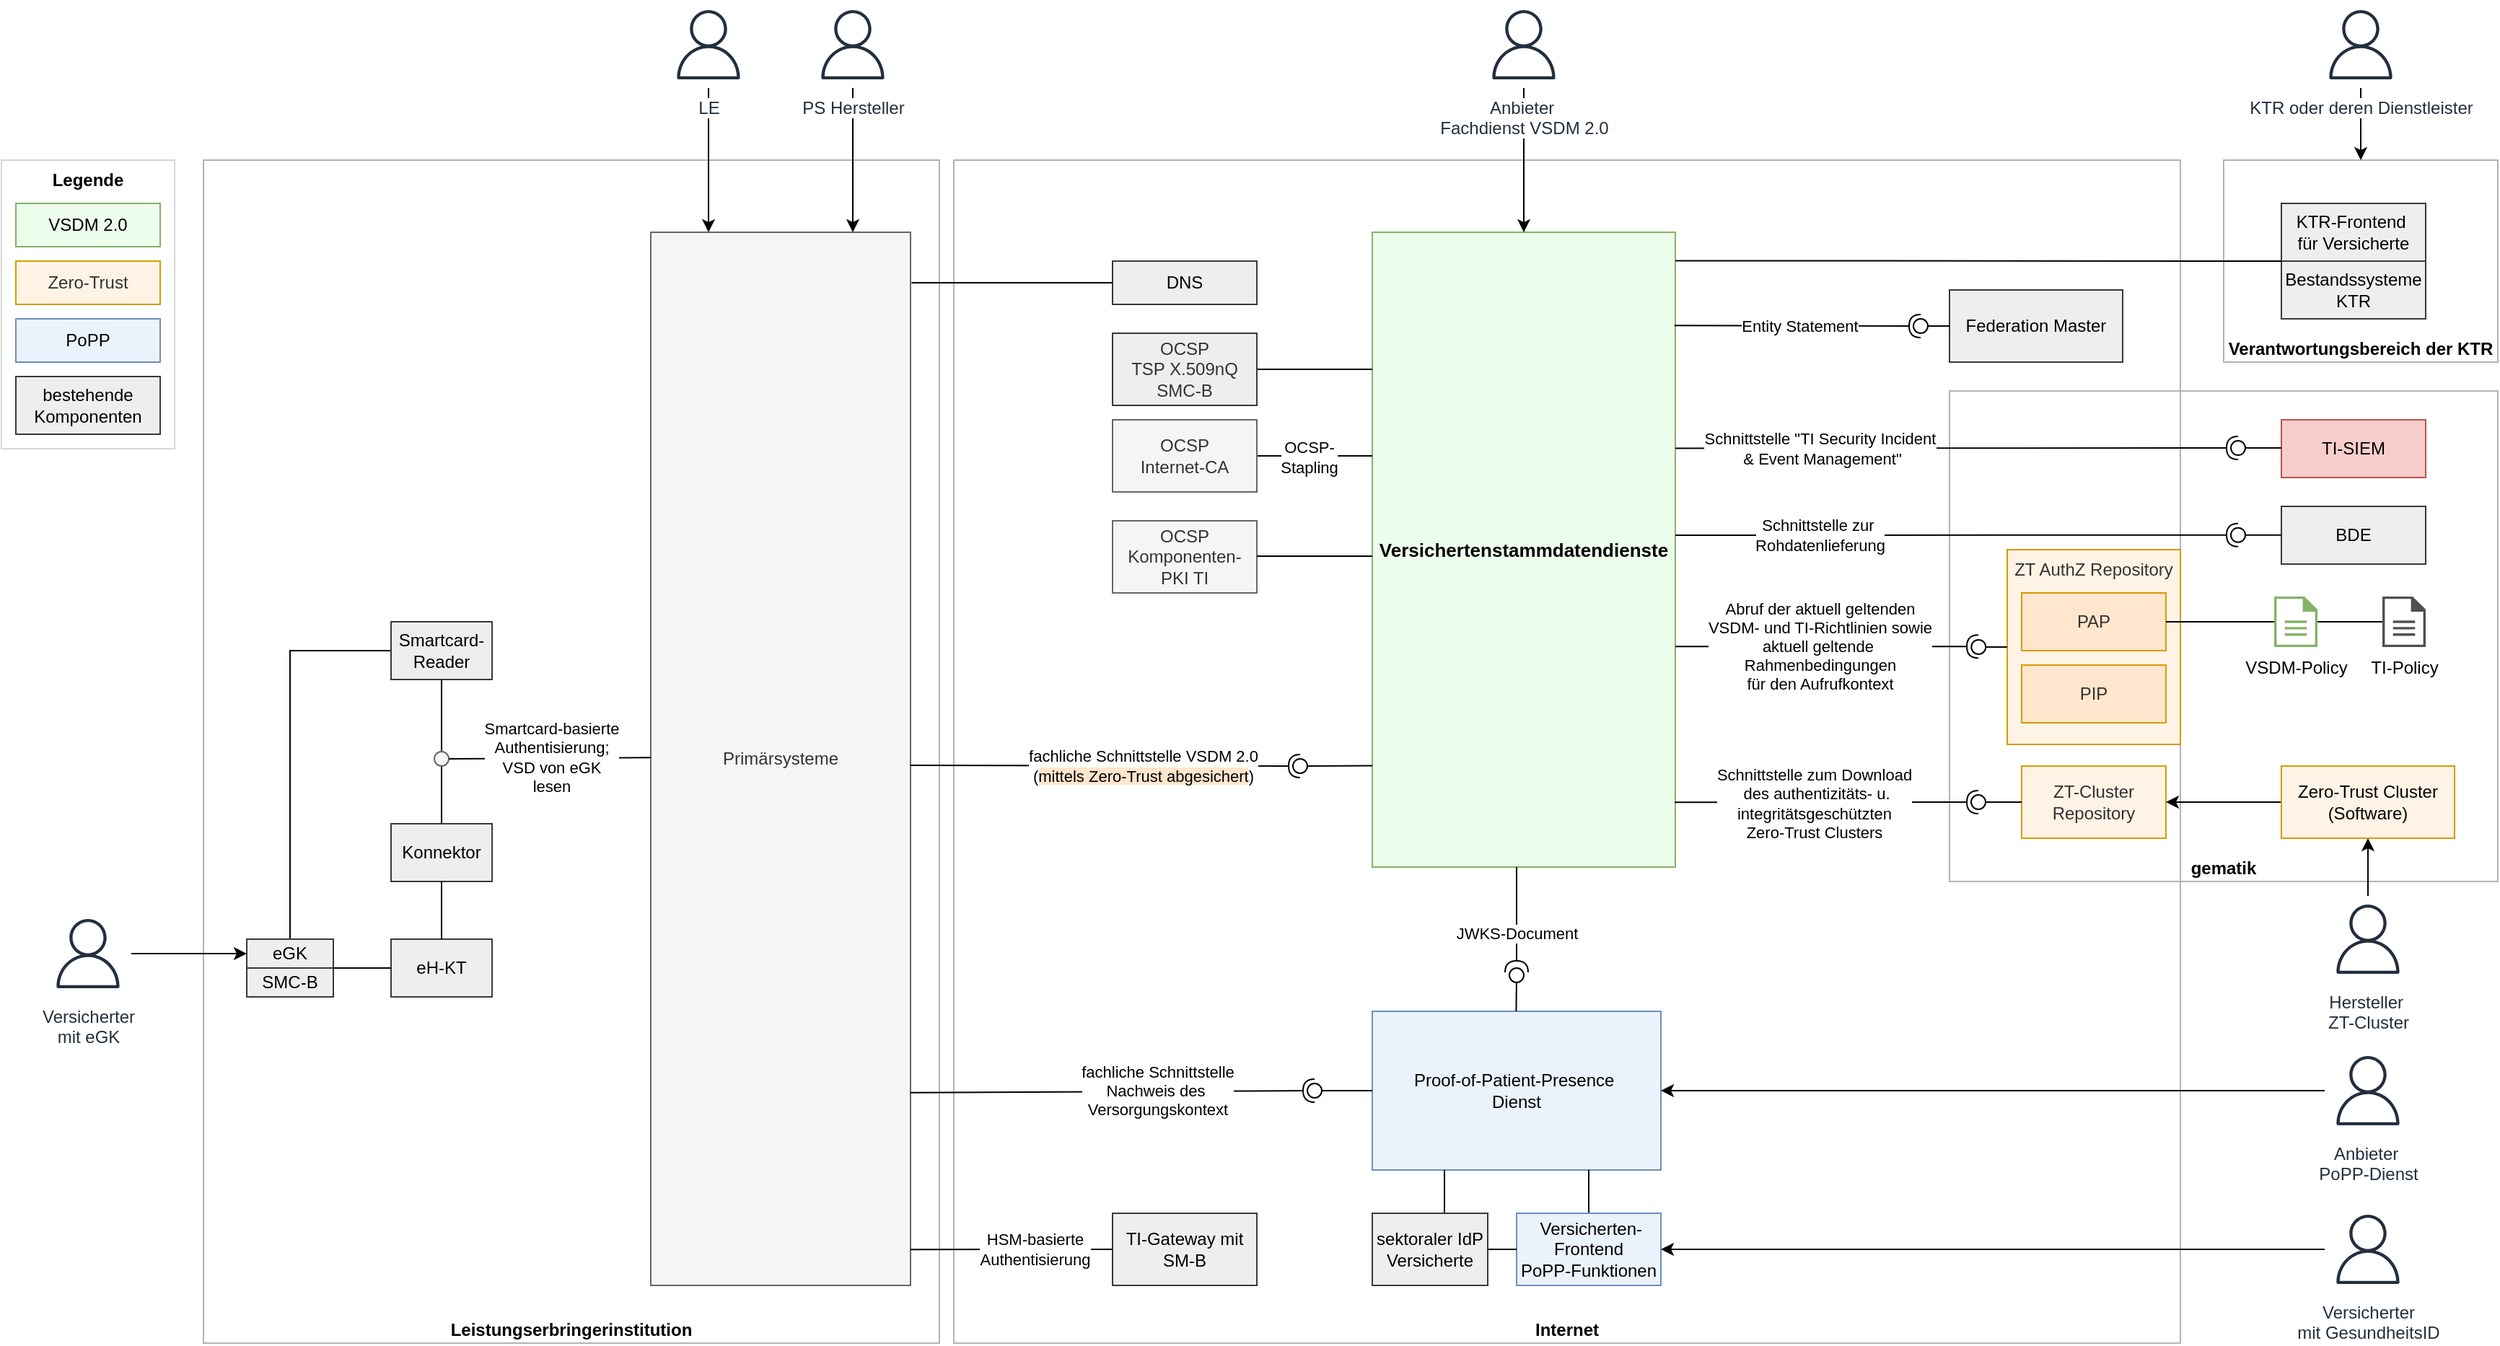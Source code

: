 <?xml version="1.0" encoding="UTF-8"?>
<mxfile version="24.6.4" type="atlas">
  <diagram id="Ito_MyNbZtN8Uy-qMeaC" name="Seite-1">
    <mxGraphModel dx="1962" dy="504" grid="1" gridSize="10" guides="1" tooltips="1" connect="1" arrows="1" fold="1" page="0" pageScale="1" pageWidth="827" pageHeight="1169" math="0" shadow="0">
      <root>
        <mxCell id="0" />
        <mxCell id="1" parent="0" />
        <mxCell id="FyHCh8bEskAlY5_nFXaD-1" value="&lt;b&gt;Internet&lt;/b&gt;" style="rounded=0;whiteSpace=wrap;html=1;fillColor=none;verticalAlign=bottom;strokeColor=#B3B3B3;" parent="1" vertex="1">
          <mxGeometry x="320" y="580" width="850" height="820" as="geometry" />
        </mxCell>
        <mxCell id="7r3_GzcPA1Ff1srK4CZt-50" value="&lt;b&gt;gematik&lt;/b&gt;" style="rounded=0;whiteSpace=wrap;html=1;fillColor=none;verticalAlign=bottom;strokeColor=#B3B3B3;align=center;" parent="1" vertex="1">
          <mxGeometry x="1010" y="740" width="380" height="340" as="geometry" />
        </mxCell>
        <mxCell id="7r3_GzcPA1Ff1srK4CZt-43" value="&lt;b&gt;Leistungserbringerinstitution&lt;/b&gt;" style="rounded=0;whiteSpace=wrap;html=1;fillColor=none;verticalAlign=bottom;strokeColor=#B3B3B3;" parent="1" vertex="1">
          <mxGeometry x="-200" y="580" width="510" height="820" as="geometry" />
        </mxCell>
        <mxCell id="4OYm2e_6WiD1Fyj-02Lt-1" value="&lt;b&gt;Verantwortungsbereich der KTR&lt;/b&gt;" style="rounded=0;whiteSpace=wrap;html=1;fillColor=none;verticalAlign=bottom;strokeColor=#B3B3B3;" parent="1" vertex="1">
          <mxGeometry x="1200" y="580" width="190" height="140" as="geometry" />
        </mxCell>
        <mxCell id="DJ1CTEhH9MOjnAV6Be49-39" value="Primärsysteme" style="rounded=0;whiteSpace=wrap;html=1;fillColor=#f5f5f5;strokeColor=#666666;verticalAlign=middle;fontColor=#333333;" parent="1" vertex="1">
          <mxGeometry x="110" y="630" width="180" height="730" as="geometry" />
        </mxCell>
        <mxCell id="DJ1CTEhH9MOjnAV6Be49-136" value="&lt;b style=&quot;font-size: 13px;&quot;&gt;Versichertenstammdatendienste&lt;/b&gt;" style="rounded=0;whiteSpace=wrap;html=1;fillColor=#EDFDEC;verticalAlign=middle;strokeColor=#82B366;strokeWidth=1;fontSize=13;" parent="1" vertex="1">
          <mxGeometry x="610" y="630" width="210" height="440" as="geometry" />
        </mxCell>
        <mxCell id="DJ1CTEhH9MOjnAV6Be49-88" value="" style="ellipse;whiteSpace=wrap;html=1;align=center;aspect=fixed;fillColor=none;strokeColor=none;resizable=0;perimeter=centerPerimeter;rotatable=0;allowArrows=0;points=[];outlineConnect=1;" parent="1" vertex="1">
          <mxGeometry x="135" y="910" width="10" height="10" as="geometry" />
        </mxCell>
        <mxCell id="DJ1CTEhH9MOjnAV6Be49-121" value="&lt;div&gt;Konnektor&lt;/div&gt;" style="rounded=0;whiteSpace=wrap;html=1;fillColor=#eeeeee;strokeColor=#36393d;" parent="1" vertex="1">
          <mxGeometry x="-70" y="1040" width="70" height="40" as="geometry" />
        </mxCell>
        <mxCell id="eo8h5L6wb77sOftwjsDa-3" value="" style="edgeStyle=orthogonalEdgeStyle;rounded=0;orthogonalLoop=1;jettySize=auto;html=1;entryX=0;entryY=0.5;entryDx=0;entryDy=0;endArrow=none;endFill=0;exitX=0.5;exitY=0;exitDx=0;exitDy=0;" parent="1" source="DJ1CTEhH9MOjnAV6Be49-124" target="eo8h5L6wb77sOftwjsDa-1" edge="1">
          <mxGeometry relative="1" as="geometry">
            <mxPoint x="-190.0" y="960" as="targetPoint" />
            <Array as="points">
              <mxPoint x="-140" y="920" />
            </Array>
            <mxPoint x="-360" y="1030" as="sourcePoint" />
          </mxGeometry>
        </mxCell>
        <mxCell id="DJ1CTEhH9MOjnAV6Be49-124" value="&lt;div&gt;eGK&lt;/div&gt;" style="rounded=0;whiteSpace=wrap;html=1;fillColor=#eeeeee;strokeColor=#36393d;" parent="1" vertex="1">
          <mxGeometry x="-170" y="1120" width="60" height="20" as="geometry" />
        </mxCell>
        <mxCell id="DJ1CTEhH9MOjnAV6Be49-125" value="&lt;div&gt;SMC-B&lt;/div&gt;" style="rounded=0;whiteSpace=wrap;html=1;fillColor=#eeeeee;strokeColor=#36393d;" parent="1" vertex="1">
          <mxGeometry x="-170" y="1140" width="60" height="20" as="geometry" />
        </mxCell>
        <mxCell id="DJ1CTEhH9MOjnAV6Be49-128" value="" style="edgeStyle=orthogonalEdgeStyle;rounded=0;orthogonalLoop=1;jettySize=auto;html=1;endArrow=none;endFill=0;exitX=0.5;exitY=0;exitDx=0;exitDy=0;entryX=0.5;entryY=1;entryDx=0;entryDy=0;" parent="1" source="DJ1CTEhH9MOjnAV6Be49-121" target="apQYNu_TYjRLpaY6OhPT-10" edge="1">
          <mxGeometry relative="1" as="geometry">
            <mxPoint x="90" y="1090" as="sourcePoint" />
            <mxPoint x="35" y="970" as="targetPoint" />
            <Array as="points">
              <mxPoint x="-35" y="1020" />
              <mxPoint x="-35" y="1020" />
            </Array>
          </mxGeometry>
        </mxCell>
        <mxCell id="DJ1CTEhH9MOjnAV6Be49-129" value="&lt;div&gt;TI-Gateway mit SM-B&lt;/div&gt;" style="rounded=0;whiteSpace=wrap;html=1;fillColor=#eeeeee;strokeColor=#36393d;" parent="1" vertex="1">
          <mxGeometry x="430" y="1310" width="100" height="50" as="geometry" />
        </mxCell>
        <mxCell id="DJ1CTEhH9MOjnAV6Be49-150" value="&lt;div&gt;KTR-Frontend&amp;nbsp;&lt;/div&gt;&lt;div&gt;für Versicherte&lt;/div&gt;" style="rounded=0;whiteSpace=wrap;html=1;fillColor=#eeeeee;strokeColor=#36393d;" parent="1" vertex="1">
          <mxGeometry x="1240" y="610" width="100" height="40" as="geometry" />
        </mxCell>
        <mxCell id="5G5OT7JSmFy8RFtV0Rsk-2" value="eH-KT" style="rounded=0;whiteSpace=wrap;html=1;fillColor=#eeeeee;strokeColor=#36393d;" parent="1" vertex="1">
          <mxGeometry x="-70" y="1120" width="70" height="40" as="geometry" />
        </mxCell>
        <mxCell id="_t8oclMrCzKPHawvDF4B-3" value="&lt;div&gt;Bestandssysteme&lt;/div&gt;&lt;div&gt;KTR&lt;/div&gt;" style="rounded=0;whiteSpace=wrap;html=1;fillColor=#eeeeee;strokeColor=#36393d;" parent="1" vertex="1">
          <mxGeometry x="1240" y="650" width="100" height="40" as="geometry" />
        </mxCell>
        <mxCell id="iwv0ETxdwZzR3giWEsvY-16" value="&lt;span style=&quot;font-weight: normal;&quot;&gt;Proof-of-Patient-Presence&amp;nbsp;&lt;/span&gt;&lt;div&gt;&lt;span style=&quot;font-weight: normal;&quot;&gt;Dienst&lt;/span&gt;&lt;/div&gt;" style="rounded=0;whiteSpace=wrap;html=1;fillColor=#EAF2FC;strokeColor=#6c8ebf;verticalAlign=middle;fontStyle=1" parent="1" vertex="1">
          <mxGeometry x="610" y="1170" width="200" height="110" as="geometry" />
        </mxCell>
        <mxCell id="iwv0ETxdwZzR3giWEsvY-18" value="" style="rounded=0;orthogonalLoop=1;jettySize=auto;html=1;endArrow=oval;endFill=0;sketch=0;sourcePerimeterSpacing=0;targetPerimeterSpacing=0;endSize=10;exitX=0;exitY=0.5;exitDx=0;exitDy=0;" parent="1" source="iwv0ETxdwZzR3giWEsvY-16" edge="1">
          <mxGeometry relative="1" as="geometry">
            <mxPoint x="620" y="1224.58" as="sourcePoint" />
            <mxPoint x="570" y="1225" as="targetPoint" />
          </mxGeometry>
        </mxCell>
        <mxCell id="iwv0ETxdwZzR3giWEsvY-19" value="" style="rounded=0;orthogonalLoop=1;jettySize=auto;html=1;endArrow=halfCircle;endFill=0;endSize=6;strokeWidth=1;sketch=0;exitX=0.999;exitY=0.817;exitDx=0;exitDy=0;exitPerimeter=0;" parent="1" source="DJ1CTEhH9MOjnAV6Be49-39" edge="1">
          <mxGeometry relative="1" as="geometry">
            <mxPoint x="290" y="1224" as="sourcePoint" />
            <mxPoint x="570" y="1225" as="targetPoint" />
            <Array as="points" />
          </mxGeometry>
        </mxCell>
        <mxCell id="iwv0ETxdwZzR3giWEsvY-20" value="&lt;div&gt;fachliche Schnittstelle&lt;/div&gt;&lt;div&gt;Nachweis des&amp;nbsp;&lt;div&gt;Versorgungskontext&lt;/div&gt;&lt;/div&gt;" style="edgeLabel;html=1;align=center;verticalAlign=middle;resizable=0;points=[];" parent="iwv0ETxdwZzR3giWEsvY-19" vertex="1" connectable="0">
          <mxGeometry x="-0.055" y="1" relative="1" as="geometry">
            <mxPoint x="38" as="offset" />
          </mxGeometry>
        </mxCell>
        <mxCell id="eo8h5L6wb77sOftwjsDa-4" value="" style="edgeStyle=orthogonalEdgeStyle;rounded=0;orthogonalLoop=1;jettySize=auto;html=1;endArrow=none;endFill=0;entryX=0.5;entryY=0;entryDx=0;entryDy=0;" parent="1" source="eo8h5L6wb77sOftwjsDa-1" target="apQYNu_TYjRLpaY6OhPT-10" edge="1">
          <mxGeometry relative="1" as="geometry">
            <mxPoint x="-85" y="970" as="targetPoint" />
            <Array as="points">
              <mxPoint x="-35" y="950" />
              <mxPoint x="-35" y="950" />
            </Array>
          </mxGeometry>
        </mxCell>
        <mxCell id="eo8h5L6wb77sOftwjsDa-1" value="Smartcard-Reader" style="rounded=0;whiteSpace=wrap;html=1;fillColor=#eeeeee;strokeColor=#36393d;" parent="1" vertex="1">
          <mxGeometry x="-70" y="900" width="70" height="40" as="geometry" />
        </mxCell>
        <mxCell id="PK8wyOWPcJrgQUWyqHeW-10" value="" style="edgeStyle=orthogonalEdgeStyle;rounded=0;orthogonalLoop=1;jettySize=auto;html=1;endArrow=none;endFill=0;entryX=0;entryY=1;entryDx=0;entryDy=0;exitX=1;exitY=0.045;exitDx=0;exitDy=0;exitPerimeter=0;" parent="1" source="DJ1CTEhH9MOjnAV6Be49-136" target="DJ1CTEhH9MOjnAV6Be49-150" edge="1">
          <mxGeometry relative="1" as="geometry">
            <Array as="points">
              <mxPoint x="955" y="650" />
            </Array>
            <mxPoint x="800" y="730" as="targetPoint" />
            <mxPoint x="820" y="680" as="sourcePoint" />
          </mxGeometry>
        </mxCell>
        <mxCell id="PK8wyOWPcJrgQUWyqHeW-22" value="&lt;div style=&quot;color: rgb(51, 51, 51);&quot;&gt;ZT-Cluster&lt;/div&gt;&lt;div style=&quot;color: rgb(51, 51, 51);&quot;&gt;Repository&lt;/div&gt;" style="rounded=0;whiteSpace=wrap;html=1;fillColor=#FFF3E5;strokeColor=#D79B00;" parent="1" vertex="1">
          <mxGeometry x="1060" y="1000" width="100" height="50" as="geometry" />
        </mxCell>
        <mxCell id="PK8wyOWPcJrgQUWyqHeW-27" value="" style="edgeStyle=orthogonalEdgeStyle;rounded=0;orthogonalLoop=1;jettySize=auto;html=1;endArrow=none;endFill=0;exitX=1;exitY=0.5;exitDx=0;exitDy=0;" parent="1" source="PK8wyOWPcJrgQUWyqHeW-28" edge="1">
          <mxGeometry relative="1" as="geometry">
            <mxPoint x="1215" y="1060" as="sourcePoint" />
            <Array as="points">
              <mxPoint x="610" y="725" />
            </Array>
            <mxPoint x="610" y="725" as="targetPoint" />
          </mxGeometry>
        </mxCell>
        <mxCell id="PK8wyOWPcJrgQUWyqHeW-28" value="&lt;div style=&quot;color: rgb(51, 51, 51);&quot;&gt;OCSP&lt;/div&gt;&lt;div style=&quot;color: rgb(51, 51, 51);&quot;&gt;TSP X.509nQ&lt;/div&gt;&lt;div style=&quot;color: rgb(51, 51, 51);&quot;&gt;SMC-B&lt;/div&gt;" style="rounded=0;whiteSpace=wrap;html=1;fillColor=#eeeeee;strokeColor=#36393d;" parent="1" vertex="1">
          <mxGeometry x="430" y="700" width="100" height="50" as="geometry" />
        </mxCell>
        <mxCell id="PK8wyOWPcJrgQUWyqHeW-34" value="&lt;span style=&quot;&quot;&gt;VSDM-Policy&lt;/span&gt;" style="sketch=0;pointerEvents=1;shadow=0;dashed=0;html=1;strokeColor=none;fillColor=#82B366;labelPosition=center;verticalLabelPosition=bottom;verticalAlign=top;outlineConnect=0;align=center;shape=mxgraph.office.concepts.document;labelBackgroundColor=#FFFFFF;" parent="1" vertex="1">
          <mxGeometry x="1235" y="882.5" width="30" height="35" as="geometry" />
        </mxCell>
        <mxCell id="PK8wyOWPcJrgQUWyqHeW-36" value="&lt;div&gt;DNS&lt;/div&gt;" style="rounded=0;whiteSpace=wrap;html=1;fillColor=#eeeeee;strokeColor=#36393d;" parent="1" vertex="1">
          <mxGeometry x="430" y="650" width="100" height="30" as="geometry" />
        </mxCell>
        <mxCell id="PK8wyOWPcJrgQUWyqHeW-37" value="" style="edgeStyle=orthogonalEdgeStyle;rounded=0;orthogonalLoop=1;jettySize=auto;html=1;endArrow=none;endFill=0;entryX=0.75;entryY=1;entryDx=0;entryDy=0;" parent="1" target="iwv0ETxdwZzR3giWEsvY-16" edge="1">
          <mxGeometry relative="1" as="geometry">
            <mxPoint x="810" y="1255" as="targetPoint" />
            <mxPoint x="760" y="1310" as="sourcePoint" />
            <Array as="points">
              <mxPoint x="760" y="1310" />
              <mxPoint x="760" y="1310" />
            </Array>
          </mxGeometry>
        </mxCell>
        <mxCell id="F00vXslu6UJQkv7DA1sc-1" value="&lt;b&gt;Legende&lt;/b&gt;" style="rounded=0;whiteSpace=wrap;html=1;fillColor=none;verticalAlign=top;strokeColor=#D6D6D6;" parent="1" vertex="1">
          <mxGeometry x="-340" y="580" width="120" height="200" as="geometry" />
        </mxCell>
        <mxCell id="F00vXslu6UJQkv7DA1sc-2" value="VSDM 2.0" style="rounded=0;whiteSpace=wrap;html=1;fillColor=#EDFDEC;verticalAlign=middle;strokeColor=#82B366;strokeWidth=1;" parent="1" vertex="1">
          <mxGeometry x="-330" y="610" width="100" height="30" as="geometry" />
        </mxCell>
        <mxCell id="F00vXslu6UJQkv7DA1sc-3" value="&lt;div style=&quot;color: rgb(51, 51, 51);&quot;&gt;Zero-Trust&lt;/div&gt;" style="rounded=0;whiteSpace=wrap;html=1;fillColor=#FFF3E5;strokeColor=#D79B00;verticalAlign=middle;" parent="1" vertex="1">
          <mxGeometry x="-330" y="650" width="100" height="30" as="geometry" />
        </mxCell>
        <mxCell id="F00vXslu6UJQkv7DA1sc-4" value="PoPP" style="rounded=0;whiteSpace=wrap;html=1;fillColor=#EAF2FC;strokeColor=#6c8ebf;verticalAlign=middle;" parent="1" vertex="1">
          <mxGeometry x="-330" y="690" width="100" height="30" as="geometry" />
        </mxCell>
        <mxCell id="F00vXslu6UJQkv7DA1sc-5" value="&lt;div&gt;bestehende&lt;/div&gt;&lt;div&gt;Komponenten&lt;/div&gt;" style="rounded=0;whiteSpace=wrap;html=1;fillColor=#eeeeee;strokeColor=#36393d;verticalAlign=middle;" parent="1" vertex="1">
          <mxGeometry x="-330" y="730" width="100" height="40" as="geometry" />
        </mxCell>
        <mxCell id="xw6-G3KP_joXvZ01hYXk-2" value="" style="edgeStyle=orthogonalEdgeStyle;rounded=0;orthogonalLoop=1;jettySize=auto;html=1;endArrow=none;endFill=0;entryX=0.25;entryY=1;entryDx=0;entryDy=0;exitX=0.5;exitY=0;exitDx=0;exitDy=0;" parent="1" target="iwv0ETxdwZzR3giWEsvY-16" edge="1">
          <mxGeometry relative="1" as="geometry">
            <mxPoint x="810" y="1190" as="targetPoint" />
            <mxPoint x="650" y="1310" as="sourcePoint" />
            <Array as="points">
              <mxPoint x="660" y="1310" />
            </Array>
          </mxGeometry>
        </mxCell>
        <mxCell id="7r3_GzcPA1Ff1srK4CZt-14" value="&lt;div&gt;&amp;nbsp;Versicherten-Frontend&lt;/div&gt;&lt;div&gt;&lt;span style=&quot;background-color: initial;&quot;&gt;PoPP-&lt;/span&gt;Funktionen&lt;/div&gt;" style="rounded=0;whiteSpace=wrap;html=1;fillColor=#EAF2FC;strokeColor=#6C8EBF;" parent="1" vertex="1">
          <mxGeometry x="710" y="1310" width="100" height="50" as="geometry" />
        </mxCell>
        <mxCell id="7r3_GzcPA1Ff1srK4CZt-15" value="&lt;div&gt;sektoraler&amp;nbsp;&lt;span style=&quot;background-color: initial;&quot;&gt;IdP&lt;/span&gt;&lt;/div&gt;&lt;div&gt;Versicherte&lt;/div&gt;" style="rounded=0;whiteSpace=wrap;html=1;fillColor=#eeeeee;strokeColor=#36393d;" parent="1" vertex="1">
          <mxGeometry x="610" y="1310" width="80" height="50" as="geometry" />
        </mxCell>
        <mxCell id="7r3_GzcPA1Ff1srK4CZt-16" value="" style="edgeStyle=orthogonalEdgeStyle;rounded=0;orthogonalLoop=1;jettySize=auto;html=1;endArrow=none;endFill=0;" parent="1" source="7r3_GzcPA1Ff1srK4CZt-14" target="7r3_GzcPA1Ff1srK4CZt-15" edge="1">
          <mxGeometry relative="1" as="geometry" />
        </mxCell>
        <mxCell id="7r3_GzcPA1Ff1srK4CZt-41" value="" style="edgeStyle=orthogonalEdgeStyle;rounded=0;orthogonalLoop=1;jettySize=auto;html=1;entryX=0.5;entryY=1;entryDx=0;entryDy=0;" parent="1" source="7r3_GzcPA1Ff1srK4CZt-20" target="7r3_GzcPA1Ff1srK4CZt-38" edge="1">
          <mxGeometry relative="1" as="geometry">
            <mxPoint x="1450" y="940" as="targetPoint" />
          </mxGeometry>
        </mxCell>
        <mxCell id="7r3_GzcPA1Ff1srK4CZt-20" value="&lt;span style=&quot;background-color: rgb(255, 255, 255);&quot;&gt;Hersteller&amp;nbsp;&lt;/span&gt;&lt;div&gt;&lt;span style=&quot;background-color: rgb(255, 255, 255);&quot;&gt;ZT-Cluster&lt;/span&gt;&lt;/div&gt;" style="sketch=0;outlineConnect=0;fontColor=#232F3E;gradientColor=none;strokeColor=#232F3E;fillColor=#ffffff;dashed=0;verticalLabelPosition=bottom;verticalAlign=top;align=center;html=1;fontSize=12;fontStyle=0;aspect=fixed;shape=mxgraph.aws4.resourceIcon;resIcon=mxgraph.aws4.user;" parent="1" vertex="1">
          <mxGeometry x="1270" y="1090" width="60" height="60" as="geometry" />
        </mxCell>
        <mxCell id="7r3_GzcPA1Ff1srK4CZt-22" value="" style="edgeStyle=orthogonalEdgeStyle;rounded=0;orthogonalLoop=1;jettySize=auto;html=1;" parent="1" source="7r3_GzcPA1Ff1srK4CZt-21" target="DJ1CTEhH9MOjnAV6Be49-136" edge="1">
          <mxGeometry relative="1" as="geometry">
            <mxPoint x="662.5" y="630.0" as="targetPoint" />
          </mxGeometry>
        </mxCell>
        <mxCell id="7r3_GzcPA1Ff1srK4CZt-21" value="&lt;span style=&quot;background-color: rgb(255, 255, 255);&quot;&gt;Anbieter&amp;nbsp;&lt;/span&gt;&lt;div&gt;&lt;span style=&quot;background-color: rgb(255, 255, 255);&quot;&gt;Fachdienst VSDM 2.0&lt;/span&gt;&lt;/div&gt;" style="sketch=0;outlineConnect=0;fontColor=#232F3E;gradientColor=none;strokeColor=#232F3E;fillColor=#ffffff;dashed=0;verticalLabelPosition=bottom;verticalAlign=top;align=center;html=1;fontSize=12;fontStyle=0;aspect=fixed;shape=mxgraph.aws4.resourceIcon;resIcon=mxgraph.aws4.user;" parent="1" vertex="1">
          <mxGeometry x="685" y="470" width="60" height="60" as="geometry" />
        </mxCell>
        <mxCell id="7r3_GzcPA1Ff1srK4CZt-23" value="" style="edgeStyle=orthogonalEdgeStyle;rounded=0;orthogonalLoop=1;jettySize=auto;html=1;" parent="1" source="7r3_GzcPA1Ff1srK4CZt-24" edge="1">
          <mxGeometry relative="1" as="geometry">
            <mxPoint x="150" y="630" as="targetPoint" />
          </mxGeometry>
        </mxCell>
        <mxCell id="7r3_GzcPA1Ff1srK4CZt-24" value="&lt;span style=&quot;background-color: rgb(255, 255, 255);&quot;&gt;LE&lt;/span&gt;" style="sketch=0;outlineConnect=0;fontColor=#232F3E;gradientColor=none;strokeColor=#232F3E;fillColor=#ffffff;dashed=0;verticalLabelPosition=bottom;verticalAlign=top;align=center;html=1;fontSize=12;fontStyle=0;aspect=fixed;shape=mxgraph.aws4.resourceIcon;resIcon=mxgraph.aws4.user;" parent="1" vertex="1">
          <mxGeometry x="120" y="470" width="60" height="60" as="geometry" />
        </mxCell>
        <mxCell id="7r3_GzcPA1Ff1srK4CZt-25" value="" style="edgeStyle=orthogonalEdgeStyle;rounded=0;orthogonalLoop=1;jettySize=auto;html=1;" parent="1" source="7r3_GzcPA1Ff1srK4CZt-26" edge="1">
          <mxGeometry relative="1" as="geometry">
            <mxPoint x="250" y="630" as="targetPoint" />
          </mxGeometry>
        </mxCell>
        <mxCell id="7r3_GzcPA1Ff1srK4CZt-26" value="&lt;span style=&quot;background-color: rgb(255, 255, 255);&quot;&gt;PS Hersteller&lt;/span&gt;" style="sketch=0;outlineConnect=0;fontColor=#232F3E;gradientColor=none;strokeColor=#232F3E;fillColor=#ffffff;dashed=0;verticalLabelPosition=bottom;verticalAlign=top;align=center;html=1;fontSize=12;fontStyle=0;aspect=fixed;shape=mxgraph.aws4.resourceIcon;resIcon=mxgraph.aws4.user;" parent="1" vertex="1">
          <mxGeometry x="220" y="470" width="60" height="60" as="geometry" />
        </mxCell>
        <mxCell id="7r3_GzcPA1Ff1srK4CZt-30" value="" style="edgeStyle=orthogonalEdgeStyle;rounded=0;orthogonalLoop=1;jettySize=auto;html=1;entryX=1;entryY=0.5;entryDx=0;entryDy=0;" parent="1" source="7r3_GzcPA1Ff1srK4CZt-27" target="7r3_GzcPA1Ff1srK4CZt-14" edge="1">
          <mxGeometry relative="1" as="geometry">
            <mxPoint x="860" y="1335" as="targetPoint" />
          </mxGeometry>
        </mxCell>
        <mxCell id="7r3_GzcPA1Ff1srK4CZt-27" value="&lt;span style=&quot;background-color: rgb(255, 255, 255);&quot;&gt;Versicherter&lt;/span&gt;&lt;div&gt;&lt;span style=&quot;background-color: rgb(255, 255, 255);&quot;&gt;mit GesundheitsID&lt;/span&gt;&lt;/div&gt;" style="sketch=0;outlineConnect=0;fontColor=#232F3E;gradientColor=none;strokeColor=#232F3E;fillColor=#ffffff;dashed=0;verticalLabelPosition=bottom;verticalAlign=top;align=center;html=1;fontSize=12;fontStyle=0;aspect=fixed;shape=mxgraph.aws4.resourceIcon;resIcon=mxgraph.aws4.user;" parent="1" vertex="1">
          <mxGeometry x="1270" y="1305" width="60" height="60" as="geometry" />
        </mxCell>
        <mxCell id="7r3_GzcPA1Ff1srK4CZt-32" value="" style="edgeStyle=orthogonalEdgeStyle;rounded=0;orthogonalLoop=1;jettySize=auto;html=1;entryX=0;entryY=0.5;entryDx=0;entryDy=0;" parent="1" source="7r3_GzcPA1Ff1srK4CZt-31" target="DJ1CTEhH9MOjnAV6Be49-124" edge="1">
          <mxGeometry relative="1" as="geometry" />
        </mxCell>
        <mxCell id="7r3_GzcPA1Ff1srK4CZt-31" value="&lt;span style=&quot;background-color: rgb(255, 255, 255);&quot;&gt;Versicherter&lt;/span&gt;&lt;div&gt;&lt;span style=&quot;background-color: rgb(255, 255, 255);&quot;&gt;mit eGK&lt;/span&gt;&lt;/div&gt;" style="sketch=0;outlineConnect=0;fontColor=#232F3E;gradientColor=none;strokeColor=#232F3E;fillColor=#ffffff;dashed=0;verticalLabelPosition=bottom;verticalAlign=top;align=center;html=1;fontSize=12;fontStyle=0;aspect=fixed;shape=mxgraph.aws4.resourceIcon;resIcon=mxgraph.aws4.user;" parent="1" vertex="1">
          <mxGeometry x="-310" y="1100" width="60" height="60" as="geometry" />
        </mxCell>
        <mxCell id="7r3_GzcPA1Ff1srK4CZt-35" value="" style="edgeStyle=orthogonalEdgeStyle;rounded=0;orthogonalLoop=1;jettySize=auto;html=1;entryX=1;entryY=0.5;entryDx=0;entryDy=0;" parent="1" source="7r3_GzcPA1Ff1srK4CZt-33" target="iwv0ETxdwZzR3giWEsvY-16" edge="1">
          <mxGeometry relative="1" as="geometry">
            <mxPoint x="880" y="1230.0" as="targetPoint" />
          </mxGeometry>
        </mxCell>
        <mxCell id="7r3_GzcPA1Ff1srK4CZt-33" value="&lt;span style=&quot;background-color: rgb(255, 255, 255);&quot;&gt;Anbieter&amp;nbsp;&lt;/span&gt;&lt;div&gt;&lt;span style=&quot;background-color: rgb(255, 255, 255);&quot;&gt;PoPP-Dienst&lt;/span&gt;&lt;/div&gt;" style="sketch=0;outlineConnect=0;fontColor=#232F3E;gradientColor=none;strokeColor=#232F3E;fillColor=#ffffff;dashed=0;verticalLabelPosition=bottom;verticalAlign=top;align=center;html=1;fontSize=12;fontStyle=0;aspect=fixed;shape=mxgraph.aws4.resourceIcon;resIcon=mxgraph.aws4.user;" parent="1" vertex="1">
          <mxGeometry x="1270" y="1195" width="60" height="60" as="geometry" />
        </mxCell>
        <mxCell id="7r3_GzcPA1Ff1srK4CZt-36" value="" style="edgeStyle=orthogonalEdgeStyle;rounded=0;orthogonalLoop=1;jettySize=auto;html=1;entryX=0.5;entryY=0;entryDx=0;entryDy=0;" parent="1" source="7r3_GzcPA1Ff1srK4CZt-37" target="4OYm2e_6WiD1Fyj-02Lt-1" edge="1">
          <mxGeometry relative="1" as="geometry">
            <mxPoint x="1451" y="600" as="targetPoint" />
          </mxGeometry>
        </mxCell>
        <mxCell id="7r3_GzcPA1Ff1srK4CZt-37" value="&lt;span style=&quot;background-color: rgb(255, 255, 255);&quot;&gt;KTR oder deren Dienstleister&lt;/span&gt;" style="sketch=0;outlineConnect=0;fontColor=#232F3E;gradientColor=none;strokeColor=#232F3E;fillColor=#ffffff;dashed=0;verticalLabelPosition=bottom;verticalAlign=top;align=center;html=1;fontSize=12;fontStyle=0;aspect=fixed;shape=mxgraph.aws4.resourceIcon;resIcon=mxgraph.aws4.user;" parent="1" vertex="1">
          <mxGeometry x="1265" y="470" width="60" height="60" as="geometry" />
        </mxCell>
        <mxCell id="7r3_GzcPA1Ff1srK4CZt-39" value="" style="edgeStyle=orthogonalEdgeStyle;rounded=0;orthogonalLoop=1;jettySize=auto;html=1;" parent="1" source="7r3_GzcPA1Ff1srK4CZt-38" target="PK8wyOWPcJrgQUWyqHeW-22" edge="1">
          <mxGeometry relative="1" as="geometry" />
        </mxCell>
        <mxCell id="7r3_GzcPA1Ff1srK4CZt-38" value="&lt;div&gt;&lt;span style=&quot;background-color: initial;&quot;&gt;Zero-Trust Cluster&lt;/span&gt;&lt;br&gt;&lt;/div&gt;&lt;div&gt;&lt;span style=&quot;background-color: initial;&quot;&gt;(Software)&lt;/span&gt;&lt;/div&gt;" style="rounded=0;whiteSpace=wrap;html=1;align=center;verticalAlign=middle;fillColor=#fff3e5;strokeColor=#d79b00;" parent="1" vertex="1">
          <mxGeometry x="1240" y="1000" width="120" height="50" as="geometry" />
        </mxCell>
        <mxCell id="7r3_GzcPA1Ff1srK4CZt-44" value="" style="edgeStyle=orthogonalEdgeStyle;rounded=0;orthogonalLoop=1;jettySize=auto;html=1;endArrow=none;endFill=0;exitX=0;exitY=0.5;exitDx=0;exitDy=0;entryX=1;entryY=0.966;entryDx=0;entryDy=0;entryPerimeter=0;" parent="1" source="DJ1CTEhH9MOjnAV6Be49-129" target="DJ1CTEhH9MOjnAV6Be49-39" edge="1">
          <mxGeometry relative="1" as="geometry">
            <mxPoint x="255" y="1370" as="sourcePoint" />
            <mxPoint x="255" y="1300" as="targetPoint" />
            <Array as="points" />
          </mxGeometry>
        </mxCell>
        <mxCell id="7r3_GzcPA1Ff1srK4CZt-45" value="HSM-basierte&lt;div&gt;Authentisierung&lt;/div&gt;" style="edgeLabel;html=1;align=center;verticalAlign=middle;resizable=0;points=[];" parent="7r3_GzcPA1Ff1srK4CZt-44" vertex="1" connectable="0">
          <mxGeometry x="-0.032" relative="1" as="geometry">
            <mxPoint x="14" as="offset" />
          </mxGeometry>
        </mxCell>
        <mxCell id="7r3_GzcPA1Ff1srK4CZt-48" value="&lt;div&gt;TI-SIEM&lt;/div&gt;" style="rounded=0;whiteSpace=wrap;html=1;fillColor=#f8cecc;strokeColor=#b85450;" parent="1" vertex="1">
          <mxGeometry x="1240" y="760" width="100" height="40" as="geometry" />
        </mxCell>
        <mxCell id="7r3_GzcPA1Ff1srK4CZt-49" value="&lt;div&gt;BDE&lt;/div&gt;" style="rounded=0;whiteSpace=wrap;html=1;fillColor=#eeeeee;strokeColor=#36393d;" parent="1" vertex="1">
          <mxGeometry x="1240" y="820" width="100" height="40" as="geometry" />
        </mxCell>
        <mxCell id="7r3_GzcPA1Ff1srK4CZt-54" value="" style="rounded=0;orthogonalLoop=1;jettySize=auto;html=1;endArrow=oval;endFill=0;sketch=0;sourcePerimeterSpacing=0;targetPerimeterSpacing=0;endSize=10;exitX=0;exitY=0.704;exitDx=0;exitDy=0;exitPerimeter=0;" parent="1" edge="1">
          <mxGeometry relative="1" as="geometry">
            <mxPoint x="610" y="999.76" as="sourcePoint" />
            <mxPoint x="560" y="1000" as="targetPoint" />
          </mxGeometry>
        </mxCell>
        <mxCell id="7r3_GzcPA1Ff1srK4CZt-55" value="" style="rounded=0;orthogonalLoop=1;jettySize=auto;html=1;endArrow=halfCircle;endFill=0;endSize=6;strokeWidth=1;sketch=0;exitX=0.999;exitY=0.424;exitDx=0;exitDy=0;exitPerimeter=0;" parent="1" edge="1">
          <mxGeometry relative="1" as="geometry">
            <mxPoint x="289.82" y="999.52" as="sourcePoint" />
            <mxPoint x="560" y="1000" as="targetPoint" />
            <Array as="points" />
          </mxGeometry>
        </mxCell>
        <mxCell id="7r3_GzcPA1Ff1srK4CZt-56" value="&lt;div&gt;&lt;div&gt;fachliche Schnittstelle VSDM 2.0&lt;/div&gt;(&lt;span style=&quot;background-color: rgb(255, 230, 204);&quot;&gt;mittels &lt;font style=&quot;&quot;&gt;Zero-Trust&lt;/font&gt; abgesichert&lt;/span&gt;)&lt;/div&gt;" style="edgeLabel;html=1;align=center;verticalAlign=middle;resizable=0;points=[];" parent="7r3_GzcPA1Ff1srK4CZt-55" vertex="1" connectable="0">
          <mxGeometry x="-0.055" y="1" relative="1" as="geometry">
            <mxPoint x="33" y="1" as="offset" />
          </mxGeometry>
        </mxCell>
        <mxCell id="7r3_GzcPA1Ff1srK4CZt-57" value="" style="edgeStyle=orthogonalEdgeStyle;rounded=0;orthogonalLoop=1;jettySize=auto;html=1;endArrow=none;endFill=0;startArrow=none;startFill=0;exitX=0;exitY=0.5;exitDx=0;exitDy=0;entryX=1.004;entryY=0.048;entryDx=0;entryDy=0;entryPerimeter=0;" parent="1" source="PK8wyOWPcJrgQUWyqHeW-36" target="DJ1CTEhH9MOjnAV6Be49-39" edge="1">
          <mxGeometry relative="1" as="geometry">
            <mxPoint x="430" y="679.68" as="sourcePoint" />
            <mxPoint x="290.18" y="679.72" as="targetPoint" />
          </mxGeometry>
        </mxCell>
        <mxCell id="apQYNu_TYjRLpaY6OhPT-9" value="" style="edgeStyle=orthogonalEdgeStyle;rounded=0;orthogonalLoop=1;jettySize=auto;html=1;endArrow=none;endFill=0;" parent="1" source="apQYNu_TYjRLpaY6OhPT-2" target="PK8wyOWPcJrgQUWyqHeW-34" edge="1">
          <mxGeometry relative="1" as="geometry" />
        </mxCell>
        <mxCell id="apQYNu_TYjRLpaY6OhPT-2" value="TI-Policy" style="sketch=0;pointerEvents=1;shadow=0;dashed=0;html=1;strokeColor=none;fillColor=#505050;labelPosition=center;verticalLabelPosition=bottom;verticalAlign=top;outlineConnect=0;align=center;shape=mxgraph.office.concepts.document;" parent="1" vertex="1">
          <mxGeometry x="1310" y="882.5" width="30" height="35" as="geometry" />
        </mxCell>
        <mxCell id="apQYNu_TYjRLpaY6OhPT-10" value="" style="ellipse;whiteSpace=wrap;html=1;aspect=fixed;fillColor=#f5f5f5;fontColor=#333333;strokeColor=#666666;" parent="1" vertex="1">
          <mxGeometry x="-40" y="990" width="10" height="10" as="geometry" />
        </mxCell>
        <mxCell id="apQYNu_TYjRLpaY6OhPT-11" value="" style="endArrow=none;html=1;rounded=0;exitX=1;exitY=0.5;exitDx=0;exitDy=0;entryX=0;entryY=0.718;entryDx=0;entryDy=0;entryPerimeter=0;" parent="1" source="apQYNu_TYjRLpaY6OhPT-10" edge="1">
          <mxGeometry width="50" height="50" relative="1" as="geometry">
            <mxPoint x="40" y="1040" as="sourcePoint" />
            <mxPoint x="110" y="994.14" as="targetPoint" />
          </mxGeometry>
        </mxCell>
        <mxCell id="apQYNu_TYjRLpaY6OhPT-12" value="Smartcard-basierte&lt;div&gt;Authentisierung;&lt;/div&gt;&lt;div&gt;VSD von eGK&lt;div&gt;lesen&lt;/div&gt;&lt;/div&gt;" style="edgeLabel;html=1;align=center;verticalAlign=middle;resizable=0;points=[];" parent="apQYNu_TYjRLpaY6OhPT-11" vertex="1" connectable="0">
          <mxGeometry x="0.017" y="1" relative="1" as="geometry">
            <mxPoint as="offset" />
          </mxGeometry>
        </mxCell>
        <mxCell id="apQYNu_TYjRLpaY6OhPT-13" value="" style="endArrow=none;html=1;rounded=0;entryX=0;entryY=0.5;entryDx=0;entryDy=0;exitX=1;exitY=0;exitDx=0;exitDy=0;" parent="1" source="DJ1CTEhH9MOjnAV6Be49-125" target="5G5OT7JSmFy8RFtV0Rsk-2" edge="1">
          <mxGeometry width="50" height="50" relative="1" as="geometry">
            <mxPoint x="-190" y="1130" as="sourcePoint" />
            <mxPoint x="-140" y="1080" as="targetPoint" />
          </mxGeometry>
        </mxCell>
        <mxCell id="apQYNu_TYjRLpaY6OhPT-14" value="" style="endArrow=none;html=1;rounded=0;entryX=0.5;entryY=1;entryDx=0;entryDy=0;exitX=0.5;exitY=0;exitDx=0;exitDy=0;" parent="1" source="5G5OT7JSmFy8RFtV0Rsk-2" target="DJ1CTEhH9MOjnAV6Be49-121" edge="1">
          <mxGeometry width="50" height="50" relative="1" as="geometry">
            <mxPoint x="-100" y="1150" as="sourcePoint" />
            <mxPoint x="-60" y="1150" as="targetPoint" />
          </mxGeometry>
        </mxCell>
        <mxCell id="reh_UI2RWjLL0A5mIvGm-1" value="" style="rounded=0;orthogonalLoop=1;jettySize=auto;html=1;endArrow=halfCircle;endFill=0;endSize=6;strokeWidth=1;sketch=0;exitX=0.998;exitY=0.898;exitDx=0;exitDy=0;exitPerimeter=0;" parent="1" source="DJ1CTEhH9MOjnAV6Be49-136" edge="1">
          <mxGeometry relative="1" as="geometry">
            <mxPoint x="1020" y="1045" as="sourcePoint" />
            <mxPoint x="1030" y="1025" as="targetPoint" />
          </mxGeometry>
        </mxCell>
        <mxCell id="dZ_cOnkLYJOFjsLMZ4Mg-4" value="Schnittstelle zum Download&lt;div&gt;&amp;nbsp;des authentizitäts- u.&lt;div&gt;integritätsgeschützten&lt;/div&gt;&lt;div&gt;Zero-Trust Clusters&lt;/div&gt;&lt;/div&gt;" style="edgeLabel;html=1;align=center;verticalAlign=middle;resizable=0;points=[];" parent="reh_UI2RWjLL0A5mIvGm-1" vertex="1" connectable="0">
          <mxGeometry x="-0.084" y="-1" relative="1" as="geometry">
            <mxPoint as="offset" />
          </mxGeometry>
        </mxCell>
        <mxCell id="reh_UI2RWjLL0A5mIvGm-3" value="" style="ellipse;whiteSpace=wrap;html=1;align=center;aspect=fixed;fillColor=none;strokeColor=none;resizable=0;perimeter=centerPerimeter;rotatable=0;allowArrows=0;points=[];outlineConnect=1;" parent="1" vertex="1">
          <mxGeometry x="995" y="1040" width="10" height="10" as="geometry" />
        </mxCell>
        <mxCell id="reh_UI2RWjLL0A5mIvGm-6" value="" style="rounded=0;orthogonalLoop=1;jettySize=auto;html=1;endArrow=halfCircle;endFill=0;endSize=6;strokeWidth=1;sketch=0;exitX=0.998;exitY=0.898;exitDx=0;exitDy=0;exitPerimeter=0;" parent="1" edge="1">
          <mxGeometry relative="1" as="geometry">
            <mxPoint x="820" y="917.1" as="sourcePoint" />
            <mxPoint x="1030" y="917.1" as="targetPoint" />
          </mxGeometry>
        </mxCell>
        <mxCell id="dZ_cOnkLYJOFjsLMZ4Mg-3" value="Abruf der aktuell geltenden &lt;br&gt;VSDM- und TI-Richtlinien sowie&lt;div&gt;aktuell geltende&amp;nbsp;&lt;/div&gt;&lt;div&gt;Rahmenbedingungen&lt;/div&gt;&lt;div&gt;für den Aufrufkontext&lt;/div&gt;" style="edgeLabel;html=1;align=center;verticalAlign=middle;resizable=0;points=[];" parent="reh_UI2RWjLL0A5mIvGm-6" vertex="1" connectable="0">
          <mxGeometry x="-0.048" relative="1" as="geometry">
            <mxPoint as="offset" />
          </mxGeometry>
        </mxCell>
        <mxCell id="reh_UI2RWjLL0A5mIvGm-8" value="" style="rounded=0;orthogonalLoop=1;jettySize=auto;html=1;endArrow=halfCircle;endFill=0;endSize=6;strokeWidth=1;sketch=0;" parent="1" edge="1">
          <mxGeometry relative="1" as="geometry">
            <mxPoint x="820" y="840" as="sourcePoint" />
            <mxPoint x="1210" y="839.83" as="targetPoint" />
          </mxGeometry>
        </mxCell>
        <mxCell id="dZ_cOnkLYJOFjsLMZ4Mg-5" value="Schnittstelle zur&amp;nbsp;&lt;br&gt;Rohdatenlieferung" style="edgeLabel;html=1;align=center;verticalAlign=middle;resizable=0;points=[];" parent="reh_UI2RWjLL0A5mIvGm-8" vertex="1" connectable="0">
          <mxGeometry x="-0.487" relative="1" as="geometry">
            <mxPoint as="offset" />
          </mxGeometry>
        </mxCell>
        <mxCell id="reh_UI2RWjLL0A5mIvGm-9" value="" style="rounded=0;orthogonalLoop=1;jettySize=auto;html=1;endArrow=oval;endFill=0;sketch=0;sourcePerimeterSpacing=0;targetPerimeterSpacing=0;endSize=10;exitX=0;exitY=0.5;exitDx=0;exitDy=0;entryX=0.1;entryY=0.838;entryDx=0;entryDy=0;entryPerimeter=0;" parent="1" edge="1">
          <mxGeometry relative="1" as="geometry">
            <mxPoint x="1240" y="839.83" as="sourcePoint" />
            <mxPoint x="1210" y="839.83" as="targetPoint" />
          </mxGeometry>
        </mxCell>
        <mxCell id="reh_UI2RWjLL0A5mIvGm-10" value="" style="rounded=0;orthogonalLoop=1;jettySize=auto;html=1;endArrow=halfCircle;endFill=0;endSize=6;strokeWidth=1;sketch=0;" parent="1" edge="1">
          <mxGeometry relative="1" as="geometry">
            <mxPoint x="820" y="779.69" as="sourcePoint" />
            <mxPoint x="1210" y="779.52" as="targetPoint" />
          </mxGeometry>
        </mxCell>
        <mxCell id="dZ_cOnkLYJOFjsLMZ4Mg-6" value="Schnittstelle &quot;TI Security Incident&lt;br&gt;&amp;nbsp;&amp;amp; Event Management&quot;" style="edgeLabel;html=1;align=center;verticalAlign=middle;resizable=0;points=[];" parent="reh_UI2RWjLL0A5mIvGm-10" vertex="1" connectable="0">
          <mxGeometry x="-0.559" y="1" relative="1" as="geometry">
            <mxPoint x="14" y="1" as="offset" />
          </mxGeometry>
        </mxCell>
        <mxCell id="reh_UI2RWjLL0A5mIvGm-11" value="" style="rounded=0;orthogonalLoop=1;jettySize=auto;html=1;endArrow=oval;endFill=0;sketch=0;sourcePerimeterSpacing=0;targetPerimeterSpacing=0;endSize=10;exitX=0;exitY=0.5;exitDx=0;exitDy=0;entryX=0.1;entryY=0.838;entryDx=0;entryDy=0;entryPerimeter=0;" parent="1" edge="1">
          <mxGeometry relative="1" as="geometry">
            <mxPoint x="1240" y="779.52" as="sourcePoint" />
            <mxPoint x="1210" y="779.52" as="targetPoint" />
          </mxGeometry>
        </mxCell>
        <mxCell id="B_xU9sxcOr1K7oJGHVKE-1" value="" style="rounded=0;orthogonalLoop=1;jettySize=auto;html=1;endArrow=oval;endFill=0;sketch=0;sourcePerimeterSpacing=0;targetPerimeterSpacing=0;endSize=10;exitX=0;exitY=0.5;exitDx=0;exitDy=0;entryX=0.1;entryY=0.838;entryDx=0;entryDy=0;entryPerimeter=0;" parent="1" edge="1">
          <mxGeometry relative="1" as="geometry">
            <mxPoint x="1060" y="1025" as="sourcePoint" />
            <mxPoint x="1030" y="1025" as="targetPoint" />
          </mxGeometry>
        </mxCell>
        <mxCell id="JAzlK_3H2ynIcp84bd6M-1" value="&lt;div style=&quot;color: rgb(51, 51, 51);&quot;&gt;ZT AuthZ Repository&lt;/div&gt;" style="rounded=0;whiteSpace=wrap;html=1;fillColor=#FFF3E5;strokeColor=#D79B00;verticalAlign=top;" parent="1" vertex="1">
          <mxGeometry x="1050" y="850" width="120" height="135" as="geometry" />
        </mxCell>
        <mxCell id="PK8wyOWPcJrgQUWyqHeW-20" value="&lt;div style=&quot;color: rgb(51, 51, 51);&quot;&gt;PAP&lt;/div&gt;" style="rounded=0;whiteSpace=wrap;html=1;fillColor=#FFE6CC;strokeColor=#D79B00;" parent="1" vertex="1">
          <mxGeometry x="1060" y="880" width="100" height="40" as="geometry" />
        </mxCell>
        <mxCell id="7r3_GzcPA1Ff1srK4CZt-18" value="" style="edgeStyle=orthogonalEdgeStyle;rounded=0;orthogonalLoop=1;jettySize=auto;html=1;endArrow=none;endFill=0;entryX=1;entryY=0.5;entryDx=0;entryDy=0;" parent="1" source="PK8wyOWPcJrgQUWyqHeW-34" target="PK8wyOWPcJrgQUWyqHeW-20" edge="1">
          <mxGeometry relative="1" as="geometry">
            <Array as="points">
              <mxPoint x="1190" y="900" />
              <mxPoint x="1190" y="900" />
            </Array>
            <mxPoint x="1190" y="910" as="targetPoint" />
            <mxPoint x="960" y="1040" as="sourcePoint" />
          </mxGeometry>
        </mxCell>
        <mxCell id="reh_UI2RWjLL0A5mIvGm-7" value="" style="rounded=0;orthogonalLoop=1;jettySize=auto;html=1;endArrow=oval;endFill=0;sketch=0;sourcePerimeterSpacing=0;targetPerimeterSpacing=0;endSize=10;exitX=0;exitY=0.5;exitDx=0;exitDy=0;entryX=0.053;entryY=0.522;entryDx=0;entryDy=0;entryPerimeter=0;" parent="1" source="JAzlK_3H2ynIcp84bd6M-1" target="7r3_GzcPA1Ff1srK4CZt-50" edge="1">
          <mxGeometry relative="1" as="geometry">
            <mxPoint x="1060" y="899.83" as="sourcePoint" />
            <mxPoint x="1030" y="899.83" as="targetPoint" />
          </mxGeometry>
        </mxCell>
        <mxCell id="PK8wyOWPcJrgQUWyqHeW-21" value="&lt;div style=&quot;color: rgb(51, 51, 51);&quot;&gt;PIP&lt;/div&gt;" style="rounded=0;whiteSpace=wrap;html=1;fillColor=#FFE6CC;strokeColor=#D79B00;" parent="1" vertex="1">
          <mxGeometry x="1060" y="930" width="100" height="40" as="geometry" />
        </mxCell>
        <mxCell id="3Y1NdmqpuV2RIiC7N66C-1" value="" style="edgeStyle=orthogonalEdgeStyle;rounded=0;orthogonalLoop=1;jettySize=auto;html=1;endArrow=none;endFill=0;exitX=1;exitY=0.5;exitDx=0;exitDy=0;" parent="1" source="3Y1NdmqpuV2RIiC7N66C-2" edge="1">
          <mxGeometry relative="1" as="geometry">
            <mxPoint x="1215" y="1120" as="sourcePoint" />
            <Array as="points">
              <mxPoint x="610" y="785" />
            </Array>
            <mxPoint x="610" y="785" as="targetPoint" />
          </mxGeometry>
        </mxCell>
        <mxCell id="3Y1NdmqpuV2RIiC7N66C-3" value="OCSP-&lt;div&gt;Stapling&lt;/div&gt;" style="edgeLabel;html=1;align=center;verticalAlign=middle;resizable=0;points=[];" parent="3Y1NdmqpuV2RIiC7N66C-1" vertex="1" connectable="0">
          <mxGeometry x="-0.117" y="-1" relative="1" as="geometry">
            <mxPoint as="offset" />
          </mxGeometry>
        </mxCell>
        <mxCell id="3Y1NdmqpuV2RIiC7N66C-2" value="&lt;div style=&quot;color: rgb(51, 51, 51);&quot;&gt;OCSP&lt;/div&gt;&lt;div style=&quot;color: rgb(51, 51, 51);&quot;&gt;Internet-CA&lt;/div&gt;" style="rounded=0;whiteSpace=wrap;html=1;fillColor=#f5f5f5;strokeColor=#666666;fontColor=#333333;" parent="1" vertex="1">
          <mxGeometry x="430" y="760" width="100" height="50" as="geometry" />
        </mxCell>
        <mxCell id="ZKaDaSHytt1Ps_Ynnqbl-2" value="&lt;div style=&quot;color: rgb(51, 51, 51);&quot;&gt;OCSP Komponenten-PKI TI&lt;/div&gt;" style="rounded=0;whiteSpace=wrap;html=1;fillColor=#f5f5f5;strokeColor=#666666;fontColor=#333333;" parent="1" vertex="1">
          <mxGeometry x="430" y="830" width="100" height="50" as="geometry" />
        </mxCell>
        <mxCell id="ZKaDaSHytt1Ps_Ynnqbl-3" value="" style="edgeStyle=orthogonalEdgeStyle;rounded=0;orthogonalLoop=1;jettySize=auto;html=1;endArrow=none;endFill=0;exitX=1;exitY=0.5;exitDx=0;exitDy=0;" parent="1" edge="1">
          <mxGeometry relative="1" as="geometry">
            <mxPoint x="530" y="854.5" as="sourcePoint" />
            <Array as="points">
              <mxPoint x="610" y="854.5" />
            </Array>
            <mxPoint x="610" y="854.5" as="targetPoint" />
          </mxGeometry>
        </mxCell>
        <mxCell id="ZKaDaSHytt1Ps_Ynnqbl-4" value="" style="rounded=0;orthogonalLoop=1;jettySize=auto;html=1;endArrow=oval;endFill=0;sketch=0;sourcePerimeterSpacing=0;targetPerimeterSpacing=0;endSize=10;exitX=0.5;exitY=0;exitDx=0;exitDy=0;" parent="1" edge="1">
          <mxGeometry relative="1" as="geometry">
            <mxPoint x="709.71" y="1170" as="sourcePoint" />
            <mxPoint x="710" y="1145" as="targetPoint" />
          </mxGeometry>
        </mxCell>
        <mxCell id="ZKaDaSHytt1Ps_Ynnqbl-5" value="" style="rounded=0;orthogonalLoop=1;jettySize=auto;html=1;endArrow=halfCircle;endFill=0;endSize=6;strokeWidth=1;sketch=0;" parent="1" edge="1">
          <mxGeometry relative="1" as="geometry">
            <mxPoint x="710" y="1070" as="sourcePoint" />
            <mxPoint x="710" y="1143" as="targetPoint" />
          </mxGeometry>
        </mxCell>
        <mxCell id="ZKaDaSHytt1Ps_Ynnqbl-6" value="JWKS-Document" style="edgeLabel;html=1;align=center;verticalAlign=middle;resizable=0;points=[];" parent="ZKaDaSHytt1Ps_Ynnqbl-5" vertex="1" connectable="0">
          <mxGeometry x="0.33" relative="1" as="geometry">
            <mxPoint y="-3" as="offset" />
          </mxGeometry>
        </mxCell>
        <mxCell id="XsvI9pMq6-u-fMWWCnr0-1" value="&lt;div&gt;Federation Master&lt;/div&gt;" style="rounded=0;whiteSpace=wrap;html=1;fillColor=#eeeeee;strokeColor=#36393d;" parent="1" vertex="1">
          <mxGeometry x="1010" y="670" width="120" height="50" as="geometry" />
        </mxCell>
        <mxCell id="XsvI9pMq6-u-fMWWCnr0-2" value="" style="rounded=0;orthogonalLoop=1;jettySize=auto;html=1;endArrow=oval;endFill=0;sketch=0;sourcePerimeterSpacing=0;targetPerimeterSpacing=0;endSize=10;exitX=0;exitY=0.5;exitDx=0;exitDy=0;" parent="1" source="XsvI9pMq6-u-fMWWCnr0-1" edge="1">
          <mxGeometry relative="1" as="geometry">
            <mxPoint x="860" y="790" as="sourcePoint" />
            <mxPoint x="990" y="695" as="targetPoint" />
          </mxGeometry>
        </mxCell>
        <mxCell id="XsvI9pMq6-u-fMWWCnr0-3" value="" style="rounded=0;orthogonalLoop=1;jettySize=auto;html=1;endArrow=halfCircle;endFill=0;endSize=6;strokeWidth=1;sketch=0;exitX=0.997;exitY=0.147;exitDx=0;exitDy=0;exitPerimeter=0;" parent="1" source="DJ1CTEhH9MOjnAV6Be49-136" edge="1">
          <mxGeometry relative="1" as="geometry">
            <mxPoint x="830" y="694.88" as="sourcePoint" />
            <mxPoint x="990" y="695" as="targetPoint" />
          </mxGeometry>
        </mxCell>
        <mxCell id="XsvI9pMq6-u-fMWWCnr0-4" value="Entity Statement" style="edgeLabel;html=1;align=center;verticalAlign=middle;resizable=0;points=[];" parent="XsvI9pMq6-u-fMWWCnr0-3" vertex="1" connectable="0">
          <mxGeometry x="0.33" relative="1" as="geometry">
            <mxPoint x="-27" as="offset" />
          </mxGeometry>
        </mxCell>
      </root>
    </mxGraphModel>
  </diagram>
</mxfile>
